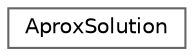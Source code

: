 digraph "Graphical Class Hierarchy"
{
 // LATEX_PDF_SIZE
  bgcolor="transparent";
  edge [fontname=Helvetica,fontsize=10,labelfontname=Helvetica,labelfontsize=10];
  node [fontname=Helvetica,fontsize=10,shape=box,height=0.2,width=0.4];
  rankdir="LR";
  Node0 [id="Node000000",label="AproxSolution",height=0.2,width=0.4,color="grey40", fillcolor="white", style="filled",URL="$structAproxSolution.html",tooltip="Structure to store an approximate solution when an exact route is not found. Used in EcoRoute."];
}
